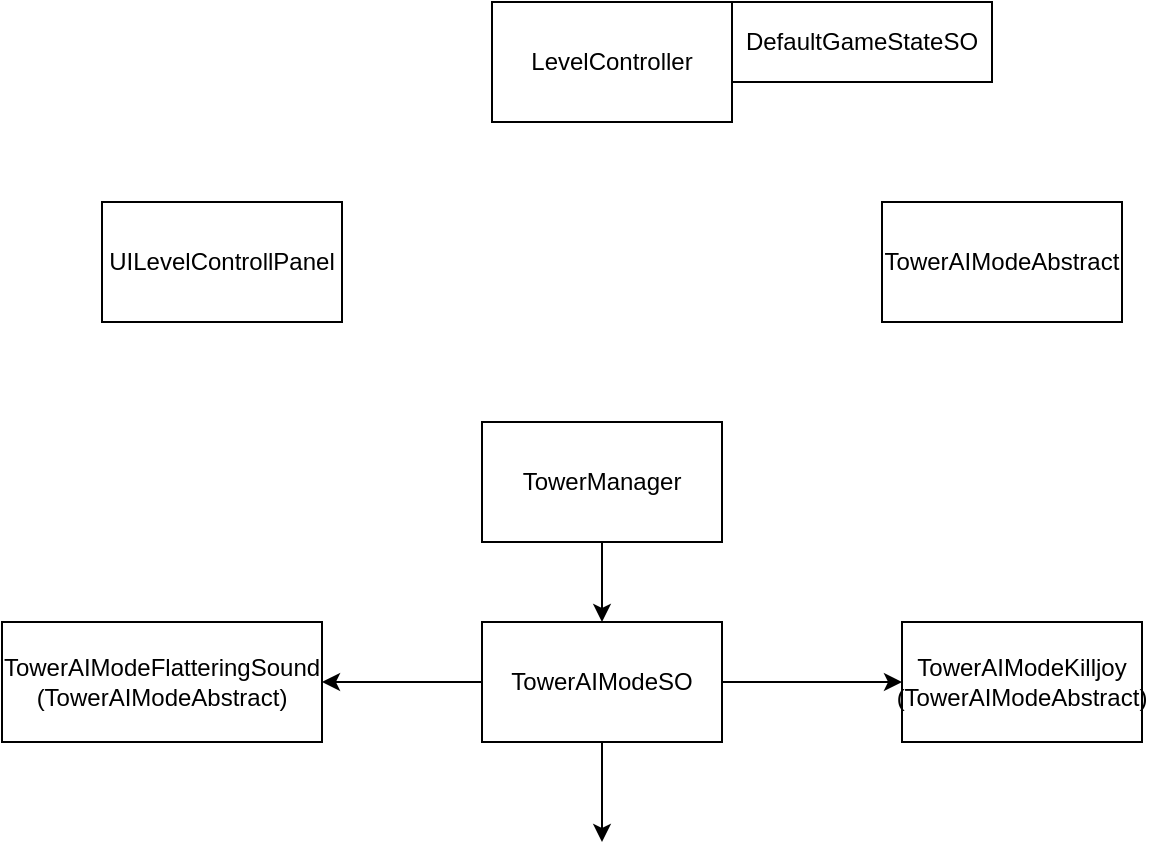 <mxfile version="21.7.1" type="device">
  <diagram name="Page-1" id="cmq1UPrQhz5zJwo1KUap">
    <mxGraphModel dx="2066" dy="785" grid="1" gridSize="10" guides="1" tooltips="1" connect="1" arrows="1" fold="1" page="1" pageScale="1" pageWidth="850" pageHeight="1100" math="0" shadow="0">
      <root>
        <mxCell id="0" />
        <mxCell id="1" parent="0" />
        <mxCell id="zXElZDvhpllFaACzilFS-4" style="edgeStyle=orthogonalEdgeStyle;rounded=0;orthogonalLoop=1;jettySize=auto;html=1;" parent="1" source="zXElZDvhpllFaACzilFS-11" edge="1">
          <mxGeometry relative="1" as="geometry">
            <mxPoint x="360.0" y="570" as="targetPoint" />
          </mxGeometry>
        </mxCell>
        <mxCell id="zXElZDvhpllFaACzilFS-1" value="TowerManager" style="rounded=0;whiteSpace=wrap;html=1;" parent="1" vertex="1">
          <mxGeometry x="300" y="360" width="120" height="60" as="geometry" />
        </mxCell>
        <mxCell id="zXElZDvhpllFaACzilFS-5" value="" style="endArrow=classic;html=1;rounded=0;entryX=0;entryY=0.5;entryDx=0;entryDy=0;" parent="1" target="zXElZDvhpllFaACzilFS-7" edge="1">
          <mxGeometry width="50" height="50" relative="1" as="geometry">
            <mxPoint x="360" y="490" as="sourcePoint" />
            <mxPoint x="480" y="490" as="targetPoint" />
          </mxGeometry>
        </mxCell>
        <mxCell id="zXElZDvhpllFaACzilFS-6" value="" style="endArrow=classic;html=1;rounded=0;entryX=1;entryY=0.5;entryDx=0;entryDy=0;" parent="1" target="zXElZDvhpllFaACzilFS-8" edge="1">
          <mxGeometry width="50" height="50" relative="1" as="geometry">
            <mxPoint x="360" y="490" as="sourcePoint" />
            <mxPoint x="300" y="490" as="targetPoint" />
          </mxGeometry>
        </mxCell>
        <mxCell id="zXElZDvhpllFaACzilFS-7" value="TowerAIModeKilljoy&lt;br&gt;(TowerAIModeAbstract)" style="rounded=0;whiteSpace=wrap;html=1;" parent="1" vertex="1">
          <mxGeometry x="510" y="460" width="120" height="60" as="geometry" />
        </mxCell>
        <mxCell id="zXElZDvhpllFaACzilFS-8" value="TowerAIModeFlatteringSound&lt;br&gt;(TowerAIModeAbstract)" style="rounded=0;whiteSpace=wrap;html=1;" parent="1" vertex="1">
          <mxGeometry x="60" y="460" width="160" height="60" as="geometry" />
        </mxCell>
        <mxCell id="zXElZDvhpllFaACzilFS-9" value="TowerAIModeAbstract" style="rounded=0;whiteSpace=wrap;html=1;" parent="1" vertex="1">
          <mxGeometry x="500" y="250" width="120" height="60" as="geometry" />
        </mxCell>
        <mxCell id="zXElZDvhpllFaACzilFS-10" value="UILevelControllPanel" style="rounded=0;whiteSpace=wrap;html=1;" parent="1" vertex="1">
          <mxGeometry x="110" y="250" width="120" height="60" as="geometry" />
        </mxCell>
        <mxCell id="zXElZDvhpllFaACzilFS-12" value="" style="edgeStyle=orthogonalEdgeStyle;rounded=0;orthogonalLoop=1;jettySize=auto;html=1;" parent="1" source="zXElZDvhpllFaACzilFS-1" target="zXElZDvhpllFaACzilFS-11" edge="1">
          <mxGeometry relative="1" as="geometry">
            <mxPoint x="360.0" y="570" as="targetPoint" />
            <mxPoint x="360" y="420" as="sourcePoint" />
          </mxGeometry>
        </mxCell>
        <mxCell id="zXElZDvhpllFaACzilFS-11" value="TowerAIModeSO" style="rounded=0;whiteSpace=wrap;html=1;" parent="1" vertex="1">
          <mxGeometry x="300" y="460" width="120" height="60" as="geometry" />
        </mxCell>
        <mxCell id="8e03SiazSkFcDazYVBSG-1" value="DefaultGameStateSO" style="rounded=0;whiteSpace=wrap;html=1;" vertex="1" parent="1">
          <mxGeometry x="425" y="150" width="130" height="40" as="geometry" />
        </mxCell>
        <mxCell id="8e03SiazSkFcDazYVBSG-2" value="LevelController" style="rounded=0;whiteSpace=wrap;html=1;" vertex="1" parent="1">
          <mxGeometry x="305" y="150" width="120" height="60" as="geometry" />
        </mxCell>
      </root>
    </mxGraphModel>
  </diagram>
</mxfile>
